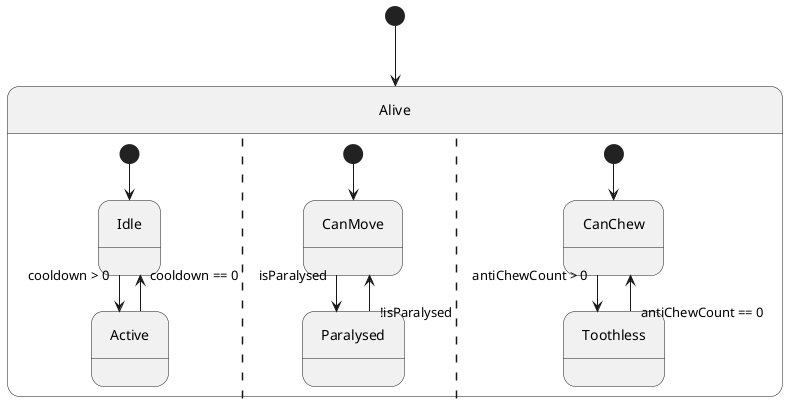 @startuml InsectStates
skinparam linetype ortho

skinparam Padding 9

' TODO: Az effekteknek nem állapotként kellene szerepelniük
state Alive {
    [*] --> Idle
    Idle --> Active : cooldown > 0
    Active --> Idle : cooldown == 0
    ||
    [*] --> CanMove
    CanMove --> Paralysed : isParalysed
    Paralysed --> CanMove : !isParalysed
    ||
    [*] --> CanChew
    CanChew --> Toothless : antiChewCount > 0
    Toothless --> CanChew : antiChewCount == 0
}
[*] --> Alive

@enduml